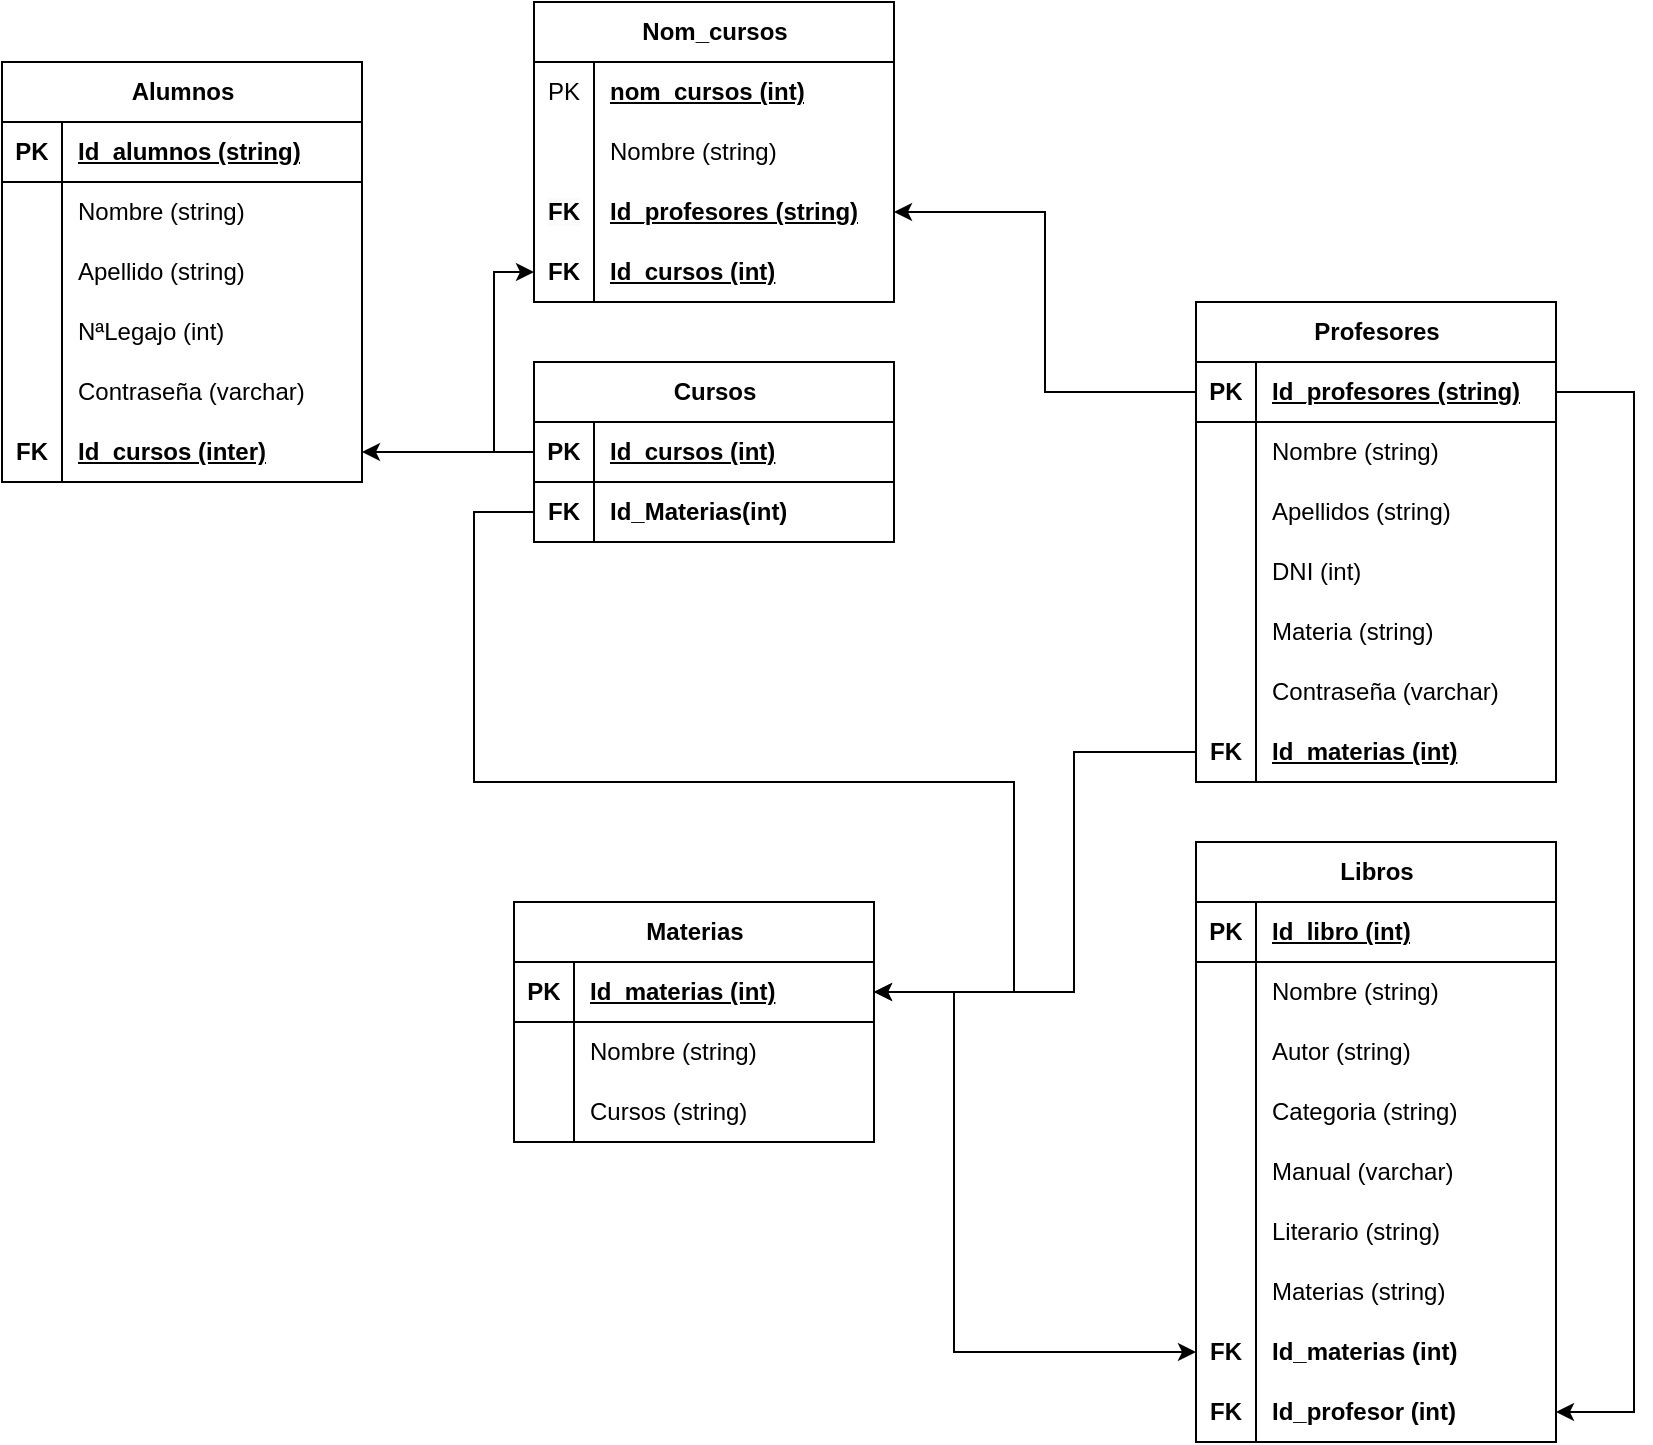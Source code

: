 <mxfile version="21.3.7" type="device" pages="2">
  <diagram name="Modelo Relacional" id="CXCVMEYy1s_H9XKr-uPt">
    <mxGraphModel dx="1438" dy="753" grid="1" gridSize="10" guides="1" tooltips="1" connect="1" arrows="1" fold="1" page="1" pageScale="1" pageWidth="827" pageHeight="1169" math="0" shadow="0">
      <root>
        <mxCell id="0" />
        <mxCell id="1" parent="0" />
        <mxCell id="_0kthYY2hkkztWUv-s_5-1" value="Alumnos" style="shape=table;startSize=30;container=1;collapsible=1;childLayout=tableLayout;fixedRows=1;rowLines=0;fontStyle=1;align=center;resizeLast=1;html=1;" parent="1" vertex="1">
          <mxGeometry x="324" y="200" width="180" height="210" as="geometry" />
        </mxCell>
        <mxCell id="_0kthYY2hkkztWUv-s_5-2" value="" style="shape=tableRow;horizontal=0;startSize=0;swimlaneHead=0;swimlaneBody=0;fillColor=none;collapsible=0;dropTarget=0;points=[[0,0.5],[1,0.5]];portConstraint=eastwest;top=0;left=0;right=0;bottom=1;" parent="_0kthYY2hkkztWUv-s_5-1" vertex="1">
          <mxGeometry y="30" width="180" height="30" as="geometry" />
        </mxCell>
        <mxCell id="_0kthYY2hkkztWUv-s_5-3" value="PK" style="shape=partialRectangle;connectable=0;fillColor=none;top=0;left=0;bottom=0;right=0;fontStyle=1;overflow=hidden;whiteSpace=wrap;html=1;" parent="_0kthYY2hkkztWUv-s_5-2" vertex="1">
          <mxGeometry width="30" height="30" as="geometry">
            <mxRectangle width="30" height="30" as="alternateBounds" />
          </mxGeometry>
        </mxCell>
        <mxCell id="_0kthYY2hkkztWUv-s_5-4" value="Id_alumnos (string)" style="shape=partialRectangle;connectable=0;fillColor=none;top=0;left=0;bottom=0;right=0;align=left;spacingLeft=6;fontStyle=5;overflow=hidden;whiteSpace=wrap;html=1;" parent="_0kthYY2hkkztWUv-s_5-2" vertex="1">
          <mxGeometry x="30" width="150" height="30" as="geometry">
            <mxRectangle width="150" height="30" as="alternateBounds" />
          </mxGeometry>
        </mxCell>
        <mxCell id="_0kthYY2hkkztWUv-s_5-5" value="" style="shape=tableRow;horizontal=0;startSize=0;swimlaneHead=0;swimlaneBody=0;fillColor=none;collapsible=0;dropTarget=0;points=[[0,0.5],[1,0.5]];portConstraint=eastwest;top=0;left=0;right=0;bottom=0;" parent="_0kthYY2hkkztWUv-s_5-1" vertex="1">
          <mxGeometry y="60" width="180" height="30" as="geometry" />
        </mxCell>
        <mxCell id="_0kthYY2hkkztWUv-s_5-6" value="" style="shape=partialRectangle;connectable=0;fillColor=none;top=0;left=0;bottom=0;right=0;editable=1;overflow=hidden;whiteSpace=wrap;html=1;" parent="_0kthYY2hkkztWUv-s_5-5" vertex="1">
          <mxGeometry width="30" height="30" as="geometry">
            <mxRectangle width="30" height="30" as="alternateBounds" />
          </mxGeometry>
        </mxCell>
        <mxCell id="_0kthYY2hkkztWUv-s_5-7" value="Nombre (string)" style="shape=partialRectangle;connectable=0;fillColor=none;top=0;left=0;bottom=0;right=0;align=left;spacingLeft=6;overflow=hidden;whiteSpace=wrap;html=1;" parent="_0kthYY2hkkztWUv-s_5-5" vertex="1">
          <mxGeometry x="30" width="150" height="30" as="geometry">
            <mxRectangle width="150" height="30" as="alternateBounds" />
          </mxGeometry>
        </mxCell>
        <mxCell id="_0kthYY2hkkztWUv-s_5-8" value="" style="shape=tableRow;horizontal=0;startSize=0;swimlaneHead=0;swimlaneBody=0;fillColor=none;collapsible=0;dropTarget=0;points=[[0,0.5],[1,0.5]];portConstraint=eastwest;top=0;left=0;right=0;bottom=0;" parent="_0kthYY2hkkztWUv-s_5-1" vertex="1">
          <mxGeometry y="90" width="180" height="30" as="geometry" />
        </mxCell>
        <mxCell id="_0kthYY2hkkztWUv-s_5-9" value="" style="shape=partialRectangle;connectable=0;fillColor=none;top=0;left=0;bottom=0;right=0;editable=1;overflow=hidden;whiteSpace=wrap;html=1;" parent="_0kthYY2hkkztWUv-s_5-8" vertex="1">
          <mxGeometry width="30" height="30" as="geometry">
            <mxRectangle width="30" height="30" as="alternateBounds" />
          </mxGeometry>
        </mxCell>
        <mxCell id="_0kthYY2hkkztWUv-s_5-10" value="Apellido (string)" style="shape=partialRectangle;connectable=0;fillColor=none;top=0;left=0;bottom=0;right=0;align=left;spacingLeft=6;overflow=hidden;whiteSpace=wrap;html=1;" parent="_0kthYY2hkkztWUv-s_5-8" vertex="1">
          <mxGeometry x="30" width="150" height="30" as="geometry">
            <mxRectangle width="150" height="30" as="alternateBounds" />
          </mxGeometry>
        </mxCell>
        <mxCell id="_0kthYY2hkkztWUv-s_5-46" value="" style="shape=tableRow;horizontal=0;startSize=0;swimlaneHead=0;swimlaneBody=0;fillColor=none;collapsible=0;dropTarget=0;points=[[0,0.5],[1,0.5]];portConstraint=eastwest;top=0;left=0;right=0;bottom=0;" parent="_0kthYY2hkkztWUv-s_5-1" vertex="1">
          <mxGeometry y="120" width="180" height="30" as="geometry" />
        </mxCell>
        <mxCell id="_0kthYY2hkkztWUv-s_5-47" value="" style="shape=partialRectangle;connectable=0;fillColor=none;top=0;left=0;bottom=0;right=0;editable=1;overflow=hidden;whiteSpace=wrap;html=1;" parent="_0kthYY2hkkztWUv-s_5-46" vertex="1">
          <mxGeometry width="30" height="30" as="geometry">
            <mxRectangle width="30" height="30" as="alternateBounds" />
          </mxGeometry>
        </mxCell>
        <mxCell id="_0kthYY2hkkztWUv-s_5-48" value="NªLegajo (int)" style="shape=partialRectangle;connectable=0;fillColor=none;top=0;left=0;bottom=0;right=0;align=left;spacingLeft=6;overflow=hidden;whiteSpace=wrap;html=1;" parent="_0kthYY2hkkztWUv-s_5-46" vertex="1">
          <mxGeometry x="30" width="150" height="30" as="geometry">
            <mxRectangle width="150" height="30" as="alternateBounds" />
          </mxGeometry>
        </mxCell>
        <mxCell id="2o7agqwWr6afrbePRTP4-20" value="" style="shape=tableRow;horizontal=0;startSize=0;swimlaneHead=0;swimlaneBody=0;fillColor=none;collapsible=0;dropTarget=0;points=[[0,0.5],[1,0.5]];portConstraint=eastwest;top=0;left=0;right=0;bottom=0;" parent="_0kthYY2hkkztWUv-s_5-1" vertex="1">
          <mxGeometry y="150" width="180" height="30" as="geometry" />
        </mxCell>
        <mxCell id="2o7agqwWr6afrbePRTP4-21" value="" style="shape=partialRectangle;connectable=0;fillColor=none;top=0;left=0;bottom=0;right=0;editable=1;overflow=hidden;whiteSpace=wrap;html=1;" parent="2o7agqwWr6afrbePRTP4-20" vertex="1">
          <mxGeometry width="30" height="30" as="geometry">
            <mxRectangle width="30" height="30" as="alternateBounds" />
          </mxGeometry>
        </mxCell>
        <mxCell id="2o7agqwWr6afrbePRTP4-22" value="Contraseña (varchar)" style="shape=partialRectangle;connectable=0;fillColor=none;top=0;left=0;bottom=0;right=0;align=left;spacingLeft=6;overflow=hidden;whiteSpace=wrap;html=1;" parent="2o7agqwWr6afrbePRTP4-20" vertex="1">
          <mxGeometry x="30" width="150" height="30" as="geometry">
            <mxRectangle width="150" height="30" as="alternateBounds" />
          </mxGeometry>
        </mxCell>
        <mxCell id="_0kthYY2hkkztWUv-s_5-173" value="" style="shape=tableRow;horizontal=0;startSize=0;swimlaneHead=0;swimlaneBody=0;fillColor=none;collapsible=0;dropTarget=0;points=[[0,0.5],[1,0.5]];portConstraint=eastwest;top=0;left=0;right=0;bottom=1;" parent="_0kthYY2hkkztWUv-s_5-1" vertex="1">
          <mxGeometry y="180" width="180" height="30" as="geometry" />
        </mxCell>
        <mxCell id="_0kthYY2hkkztWUv-s_5-174" value="FK" style="shape=partialRectangle;connectable=0;fillColor=none;top=0;left=0;bottom=0;right=0;fontStyle=1;overflow=hidden;whiteSpace=wrap;html=1;" parent="_0kthYY2hkkztWUv-s_5-173" vertex="1">
          <mxGeometry width="30" height="30" as="geometry">
            <mxRectangle width="30" height="30" as="alternateBounds" />
          </mxGeometry>
        </mxCell>
        <mxCell id="_0kthYY2hkkztWUv-s_5-175" value="Id_cursos (inter)" style="shape=partialRectangle;connectable=0;fillColor=none;top=0;left=0;bottom=0;right=0;align=left;spacingLeft=6;fontStyle=5;overflow=hidden;whiteSpace=wrap;html=1;" parent="_0kthYY2hkkztWUv-s_5-173" vertex="1">
          <mxGeometry x="30" width="150" height="30" as="geometry">
            <mxRectangle width="150" height="30" as="alternateBounds" />
          </mxGeometry>
        </mxCell>
        <mxCell id="_0kthYY2hkkztWUv-s_5-49" value="Profesores" style="shape=table;startSize=30;container=1;collapsible=1;childLayout=tableLayout;fixedRows=1;rowLines=0;fontStyle=1;align=center;resizeLast=1;html=1;" parent="1" vertex="1">
          <mxGeometry x="921" y="320" width="180" height="240" as="geometry" />
        </mxCell>
        <mxCell id="_0kthYY2hkkztWUv-s_5-50" value="" style="shape=tableRow;horizontal=0;startSize=0;swimlaneHead=0;swimlaneBody=0;fillColor=none;collapsible=0;dropTarget=0;points=[[0,0.5],[1,0.5]];portConstraint=eastwest;top=0;left=0;right=0;bottom=1;" parent="_0kthYY2hkkztWUv-s_5-49" vertex="1">
          <mxGeometry y="30" width="180" height="30" as="geometry" />
        </mxCell>
        <mxCell id="_0kthYY2hkkztWUv-s_5-51" value="PK" style="shape=partialRectangle;connectable=0;fillColor=none;top=0;left=0;bottom=0;right=0;fontStyle=1;overflow=hidden;whiteSpace=wrap;html=1;" parent="_0kthYY2hkkztWUv-s_5-50" vertex="1">
          <mxGeometry width="30" height="30" as="geometry">
            <mxRectangle width="30" height="30" as="alternateBounds" />
          </mxGeometry>
        </mxCell>
        <mxCell id="_0kthYY2hkkztWUv-s_5-52" value="Id_profesores (string)" style="shape=partialRectangle;connectable=0;fillColor=none;top=0;left=0;bottom=0;right=0;align=left;spacingLeft=6;fontStyle=5;overflow=hidden;whiteSpace=wrap;html=1;" parent="_0kthYY2hkkztWUv-s_5-50" vertex="1">
          <mxGeometry x="30" width="150" height="30" as="geometry">
            <mxRectangle width="150" height="30" as="alternateBounds" />
          </mxGeometry>
        </mxCell>
        <mxCell id="_0kthYY2hkkztWUv-s_5-53" value="" style="shape=tableRow;horizontal=0;startSize=0;swimlaneHead=0;swimlaneBody=0;fillColor=none;collapsible=0;dropTarget=0;points=[[0,0.5],[1,0.5]];portConstraint=eastwest;top=0;left=0;right=0;bottom=0;" parent="_0kthYY2hkkztWUv-s_5-49" vertex="1">
          <mxGeometry y="60" width="180" height="30" as="geometry" />
        </mxCell>
        <mxCell id="_0kthYY2hkkztWUv-s_5-54" value="" style="shape=partialRectangle;connectable=0;fillColor=none;top=0;left=0;bottom=0;right=0;editable=1;overflow=hidden;whiteSpace=wrap;html=1;" parent="_0kthYY2hkkztWUv-s_5-53" vertex="1">
          <mxGeometry width="30" height="30" as="geometry">
            <mxRectangle width="30" height="30" as="alternateBounds" />
          </mxGeometry>
        </mxCell>
        <mxCell id="_0kthYY2hkkztWUv-s_5-55" value="Nombre (string)" style="shape=partialRectangle;connectable=0;fillColor=none;top=0;left=0;bottom=0;right=0;align=left;spacingLeft=6;overflow=hidden;whiteSpace=wrap;html=1;" parent="_0kthYY2hkkztWUv-s_5-53" vertex="1">
          <mxGeometry x="30" width="150" height="30" as="geometry">
            <mxRectangle width="150" height="30" as="alternateBounds" />
          </mxGeometry>
        </mxCell>
        <mxCell id="_0kthYY2hkkztWUv-s_5-56" value="" style="shape=tableRow;horizontal=0;startSize=0;swimlaneHead=0;swimlaneBody=0;fillColor=none;collapsible=0;dropTarget=0;points=[[0,0.5],[1,0.5]];portConstraint=eastwest;top=0;left=0;right=0;bottom=0;" parent="_0kthYY2hkkztWUv-s_5-49" vertex="1">
          <mxGeometry y="90" width="180" height="30" as="geometry" />
        </mxCell>
        <mxCell id="_0kthYY2hkkztWUv-s_5-57" value="" style="shape=partialRectangle;connectable=0;fillColor=none;top=0;left=0;bottom=0;right=0;editable=1;overflow=hidden;whiteSpace=wrap;html=1;" parent="_0kthYY2hkkztWUv-s_5-56" vertex="1">
          <mxGeometry width="30" height="30" as="geometry">
            <mxRectangle width="30" height="30" as="alternateBounds" />
          </mxGeometry>
        </mxCell>
        <mxCell id="_0kthYY2hkkztWUv-s_5-58" value="Apellidos (string)" style="shape=partialRectangle;connectable=0;fillColor=none;top=0;left=0;bottom=0;right=0;align=left;spacingLeft=6;overflow=hidden;whiteSpace=wrap;html=1;" parent="_0kthYY2hkkztWUv-s_5-56" vertex="1">
          <mxGeometry x="30" width="150" height="30" as="geometry">
            <mxRectangle width="150" height="30" as="alternateBounds" />
          </mxGeometry>
        </mxCell>
        <mxCell id="_0kthYY2hkkztWUv-s_5-59" value="" style="shape=tableRow;horizontal=0;startSize=0;swimlaneHead=0;swimlaneBody=0;fillColor=none;collapsible=0;dropTarget=0;points=[[0,0.5],[1,0.5]];portConstraint=eastwest;top=0;left=0;right=0;bottom=0;" parent="_0kthYY2hkkztWUv-s_5-49" vertex="1">
          <mxGeometry y="120" width="180" height="30" as="geometry" />
        </mxCell>
        <mxCell id="_0kthYY2hkkztWUv-s_5-60" value="" style="shape=partialRectangle;connectable=0;fillColor=none;top=0;left=0;bottom=0;right=0;editable=1;overflow=hidden;whiteSpace=wrap;html=1;" parent="_0kthYY2hkkztWUv-s_5-59" vertex="1">
          <mxGeometry width="30" height="30" as="geometry">
            <mxRectangle width="30" height="30" as="alternateBounds" />
          </mxGeometry>
        </mxCell>
        <mxCell id="_0kthYY2hkkztWUv-s_5-61" value="DNI (int)" style="shape=partialRectangle;connectable=0;fillColor=none;top=0;left=0;bottom=0;right=0;align=left;spacingLeft=6;overflow=hidden;whiteSpace=wrap;html=1;" parent="_0kthYY2hkkztWUv-s_5-59" vertex="1">
          <mxGeometry x="30" width="150" height="30" as="geometry">
            <mxRectangle width="150" height="30" as="alternateBounds" />
          </mxGeometry>
        </mxCell>
        <mxCell id="_0kthYY2hkkztWUv-s_5-97" value="" style="shape=tableRow;horizontal=0;startSize=0;swimlaneHead=0;swimlaneBody=0;fillColor=none;collapsible=0;dropTarget=0;points=[[0,0.5],[1,0.5]];portConstraint=eastwest;top=0;left=0;right=0;bottom=0;" parent="_0kthYY2hkkztWUv-s_5-49" vertex="1">
          <mxGeometry y="150" width="180" height="30" as="geometry" />
        </mxCell>
        <mxCell id="_0kthYY2hkkztWUv-s_5-98" value="" style="shape=partialRectangle;connectable=0;fillColor=none;top=0;left=0;bottom=0;right=0;editable=1;overflow=hidden;whiteSpace=wrap;html=1;" parent="_0kthYY2hkkztWUv-s_5-97" vertex="1">
          <mxGeometry width="30" height="30" as="geometry">
            <mxRectangle width="30" height="30" as="alternateBounds" />
          </mxGeometry>
        </mxCell>
        <mxCell id="_0kthYY2hkkztWUv-s_5-99" value="Materia (string)" style="shape=partialRectangle;connectable=0;fillColor=none;top=0;left=0;bottom=0;right=0;align=left;spacingLeft=6;overflow=hidden;whiteSpace=wrap;html=1;" parent="_0kthYY2hkkztWUv-s_5-97" vertex="1">
          <mxGeometry x="30" width="150" height="30" as="geometry">
            <mxRectangle width="150" height="30" as="alternateBounds" />
          </mxGeometry>
        </mxCell>
        <mxCell id="2o7agqwWr6afrbePRTP4-23" value="" style="shape=tableRow;horizontal=0;startSize=0;swimlaneHead=0;swimlaneBody=0;fillColor=none;collapsible=0;dropTarget=0;points=[[0,0.5],[1,0.5]];portConstraint=eastwest;top=0;left=0;right=0;bottom=0;" parent="_0kthYY2hkkztWUv-s_5-49" vertex="1">
          <mxGeometry y="180" width="180" height="30" as="geometry" />
        </mxCell>
        <mxCell id="2o7agqwWr6afrbePRTP4-24" value="" style="shape=partialRectangle;connectable=0;fillColor=none;top=0;left=0;bottom=0;right=0;editable=1;overflow=hidden;whiteSpace=wrap;html=1;" parent="2o7agqwWr6afrbePRTP4-23" vertex="1">
          <mxGeometry width="30" height="30" as="geometry">
            <mxRectangle width="30" height="30" as="alternateBounds" />
          </mxGeometry>
        </mxCell>
        <mxCell id="2o7agqwWr6afrbePRTP4-25" value="Contraseña (varchar)" style="shape=partialRectangle;connectable=0;fillColor=none;top=0;left=0;bottom=0;right=0;align=left;spacingLeft=6;overflow=hidden;whiteSpace=wrap;html=1;" parent="2o7agqwWr6afrbePRTP4-23" vertex="1">
          <mxGeometry x="30" width="150" height="30" as="geometry">
            <mxRectangle width="150" height="30" as="alternateBounds" />
          </mxGeometry>
        </mxCell>
        <mxCell id="_0kthYY2hkkztWUv-s_5-103" value="" style="shape=tableRow;horizontal=0;startSize=0;swimlaneHead=0;swimlaneBody=0;fillColor=none;collapsible=0;dropTarget=0;points=[[0,0.5],[1,0.5]];portConstraint=eastwest;top=0;left=0;right=0;bottom=1;" parent="_0kthYY2hkkztWUv-s_5-49" vertex="1">
          <mxGeometry y="210" width="180" height="30" as="geometry" />
        </mxCell>
        <mxCell id="_0kthYY2hkkztWUv-s_5-104" value="FK" style="shape=partialRectangle;connectable=0;fillColor=none;top=0;left=0;bottom=0;right=0;fontStyle=1;overflow=hidden;whiteSpace=wrap;html=1;" parent="_0kthYY2hkkztWUv-s_5-103" vertex="1">
          <mxGeometry width="30" height="30" as="geometry">
            <mxRectangle width="30" height="30" as="alternateBounds" />
          </mxGeometry>
        </mxCell>
        <mxCell id="_0kthYY2hkkztWUv-s_5-105" value="Id_materias (int)" style="shape=partialRectangle;connectable=0;fillColor=none;top=0;left=0;bottom=0;right=0;align=left;spacingLeft=6;fontStyle=5;overflow=hidden;whiteSpace=wrap;html=1;" parent="_0kthYY2hkkztWUv-s_5-103" vertex="1">
          <mxGeometry x="30" width="150" height="30" as="geometry">
            <mxRectangle width="150" height="30" as="alternateBounds" />
          </mxGeometry>
        </mxCell>
        <mxCell id="_0kthYY2hkkztWUv-s_5-106" value="Libros" style="shape=table;startSize=30;container=1;collapsible=1;childLayout=tableLayout;fixedRows=1;rowLines=0;fontStyle=1;align=center;resizeLast=1;html=1;" parent="1" vertex="1">
          <mxGeometry x="921" y="590" width="180" height="300" as="geometry" />
        </mxCell>
        <mxCell id="_0kthYY2hkkztWUv-s_5-107" value="" style="shape=tableRow;horizontal=0;startSize=0;swimlaneHead=0;swimlaneBody=0;fillColor=none;collapsible=0;dropTarget=0;points=[[0,0.5],[1,0.5]];portConstraint=eastwest;top=0;left=0;right=0;bottom=1;" parent="_0kthYY2hkkztWUv-s_5-106" vertex="1">
          <mxGeometry y="30" width="180" height="30" as="geometry" />
        </mxCell>
        <mxCell id="_0kthYY2hkkztWUv-s_5-108" value="PK" style="shape=partialRectangle;connectable=0;fillColor=none;top=0;left=0;bottom=0;right=0;fontStyle=1;overflow=hidden;whiteSpace=wrap;html=1;" parent="_0kthYY2hkkztWUv-s_5-107" vertex="1">
          <mxGeometry width="30" height="30" as="geometry">
            <mxRectangle width="30" height="30" as="alternateBounds" />
          </mxGeometry>
        </mxCell>
        <mxCell id="_0kthYY2hkkztWUv-s_5-109" value="Id_libro (int)" style="shape=partialRectangle;connectable=0;fillColor=none;top=0;left=0;bottom=0;right=0;align=left;spacingLeft=6;fontStyle=5;overflow=hidden;whiteSpace=wrap;html=1;" parent="_0kthYY2hkkztWUv-s_5-107" vertex="1">
          <mxGeometry x="30" width="150" height="30" as="geometry">
            <mxRectangle width="150" height="30" as="alternateBounds" />
          </mxGeometry>
        </mxCell>
        <mxCell id="_0kthYY2hkkztWUv-s_5-110" value="" style="shape=tableRow;horizontal=0;startSize=0;swimlaneHead=0;swimlaneBody=0;fillColor=none;collapsible=0;dropTarget=0;points=[[0,0.5],[1,0.5]];portConstraint=eastwest;top=0;left=0;right=0;bottom=0;" parent="_0kthYY2hkkztWUv-s_5-106" vertex="1">
          <mxGeometry y="60" width="180" height="30" as="geometry" />
        </mxCell>
        <mxCell id="_0kthYY2hkkztWUv-s_5-111" value="" style="shape=partialRectangle;connectable=0;fillColor=none;top=0;left=0;bottom=0;right=0;editable=1;overflow=hidden;whiteSpace=wrap;html=1;" parent="_0kthYY2hkkztWUv-s_5-110" vertex="1">
          <mxGeometry width="30" height="30" as="geometry">
            <mxRectangle width="30" height="30" as="alternateBounds" />
          </mxGeometry>
        </mxCell>
        <mxCell id="_0kthYY2hkkztWUv-s_5-112" value="Nombre (string)" style="shape=partialRectangle;connectable=0;fillColor=none;top=0;left=0;bottom=0;right=0;align=left;spacingLeft=6;overflow=hidden;whiteSpace=wrap;html=1;" parent="_0kthYY2hkkztWUv-s_5-110" vertex="1">
          <mxGeometry x="30" width="150" height="30" as="geometry">
            <mxRectangle width="150" height="30" as="alternateBounds" />
          </mxGeometry>
        </mxCell>
        <mxCell id="_0kthYY2hkkztWUv-s_5-113" value="" style="shape=tableRow;horizontal=0;startSize=0;swimlaneHead=0;swimlaneBody=0;fillColor=none;collapsible=0;dropTarget=0;points=[[0,0.5],[1,0.5]];portConstraint=eastwest;top=0;left=0;right=0;bottom=0;" parent="_0kthYY2hkkztWUv-s_5-106" vertex="1">
          <mxGeometry y="90" width="180" height="30" as="geometry" />
        </mxCell>
        <mxCell id="_0kthYY2hkkztWUv-s_5-114" value="" style="shape=partialRectangle;connectable=0;fillColor=none;top=0;left=0;bottom=0;right=0;editable=1;overflow=hidden;whiteSpace=wrap;html=1;" parent="_0kthYY2hkkztWUv-s_5-113" vertex="1">
          <mxGeometry width="30" height="30" as="geometry">
            <mxRectangle width="30" height="30" as="alternateBounds" />
          </mxGeometry>
        </mxCell>
        <mxCell id="_0kthYY2hkkztWUv-s_5-115" value="Autor (string)" style="shape=partialRectangle;connectable=0;fillColor=none;top=0;left=0;bottom=0;right=0;align=left;spacingLeft=6;overflow=hidden;whiteSpace=wrap;html=1;" parent="_0kthYY2hkkztWUv-s_5-113" vertex="1">
          <mxGeometry x="30" width="150" height="30" as="geometry">
            <mxRectangle width="150" height="30" as="alternateBounds" />
          </mxGeometry>
        </mxCell>
        <mxCell id="_0kthYY2hkkztWUv-s_5-116" value="" style="shape=tableRow;horizontal=0;startSize=0;swimlaneHead=0;swimlaneBody=0;fillColor=none;collapsible=0;dropTarget=0;points=[[0,0.5],[1,0.5]];portConstraint=eastwest;top=0;left=0;right=0;bottom=0;" parent="_0kthYY2hkkztWUv-s_5-106" vertex="1">
          <mxGeometry y="120" width="180" height="30" as="geometry" />
        </mxCell>
        <mxCell id="_0kthYY2hkkztWUv-s_5-117" value="" style="shape=partialRectangle;connectable=0;fillColor=none;top=0;left=0;bottom=0;right=0;editable=1;overflow=hidden;whiteSpace=wrap;html=1;" parent="_0kthYY2hkkztWUv-s_5-116" vertex="1">
          <mxGeometry width="30" height="30" as="geometry">
            <mxRectangle width="30" height="30" as="alternateBounds" />
          </mxGeometry>
        </mxCell>
        <mxCell id="_0kthYY2hkkztWUv-s_5-118" value="Categoria (string)" style="shape=partialRectangle;connectable=0;fillColor=none;top=0;left=0;bottom=0;right=0;align=left;spacingLeft=6;overflow=hidden;whiteSpace=wrap;html=1;" parent="_0kthYY2hkkztWUv-s_5-116" vertex="1">
          <mxGeometry x="30" width="150" height="30" as="geometry">
            <mxRectangle width="150" height="30" as="alternateBounds" />
          </mxGeometry>
        </mxCell>
        <mxCell id="_0kthYY2hkkztWUv-s_5-176" value="" style="shape=tableRow;horizontal=0;startSize=0;swimlaneHead=0;swimlaneBody=0;fillColor=none;collapsible=0;dropTarget=0;points=[[0,0.5],[1,0.5]];portConstraint=eastwest;top=0;left=0;right=0;bottom=0;" parent="_0kthYY2hkkztWUv-s_5-106" vertex="1">
          <mxGeometry y="150" width="180" height="30" as="geometry" />
        </mxCell>
        <mxCell id="_0kthYY2hkkztWUv-s_5-177" value="" style="shape=partialRectangle;connectable=0;fillColor=none;top=0;left=0;bottom=0;right=0;editable=1;overflow=hidden;whiteSpace=wrap;html=1;" parent="_0kthYY2hkkztWUv-s_5-176" vertex="1">
          <mxGeometry width="30" height="30" as="geometry">
            <mxRectangle width="30" height="30" as="alternateBounds" />
          </mxGeometry>
        </mxCell>
        <mxCell id="_0kthYY2hkkztWUv-s_5-178" value="Manual (varchar)" style="shape=partialRectangle;connectable=0;fillColor=none;top=0;left=0;bottom=0;right=0;align=left;spacingLeft=6;overflow=hidden;whiteSpace=wrap;html=1;" parent="_0kthYY2hkkztWUv-s_5-176" vertex="1">
          <mxGeometry x="30" width="150" height="30" as="geometry">
            <mxRectangle width="150" height="30" as="alternateBounds" />
          </mxGeometry>
        </mxCell>
        <mxCell id="_0kthYY2hkkztWUv-s_5-201" value="" style="shape=tableRow;horizontal=0;startSize=0;swimlaneHead=0;swimlaneBody=0;fillColor=none;collapsible=0;dropTarget=0;points=[[0,0.5],[1,0.5]];portConstraint=eastwest;top=0;left=0;right=0;bottom=0;" parent="_0kthYY2hkkztWUv-s_5-106" vertex="1">
          <mxGeometry y="180" width="180" height="30" as="geometry" />
        </mxCell>
        <mxCell id="_0kthYY2hkkztWUv-s_5-202" value="" style="shape=partialRectangle;connectable=0;fillColor=none;top=0;left=0;bottom=0;right=0;editable=1;overflow=hidden;whiteSpace=wrap;html=1;" parent="_0kthYY2hkkztWUv-s_5-201" vertex="1">
          <mxGeometry width="30" height="30" as="geometry">
            <mxRectangle width="30" height="30" as="alternateBounds" />
          </mxGeometry>
        </mxCell>
        <mxCell id="_0kthYY2hkkztWUv-s_5-203" value="Literario (string)" style="shape=partialRectangle;connectable=0;fillColor=none;top=0;left=0;bottom=0;right=0;align=left;spacingLeft=6;overflow=hidden;whiteSpace=wrap;html=1;" parent="_0kthYY2hkkztWUv-s_5-201" vertex="1">
          <mxGeometry x="30" width="150" height="30" as="geometry">
            <mxRectangle width="150" height="30" as="alternateBounds" />
          </mxGeometry>
        </mxCell>
        <mxCell id="_0kthYY2hkkztWUv-s_5-119" value="" style="shape=tableRow;horizontal=0;startSize=0;swimlaneHead=0;swimlaneBody=0;fillColor=none;collapsible=0;dropTarget=0;points=[[0,0.5],[1,0.5]];portConstraint=eastwest;top=0;left=0;right=0;bottom=0;" parent="_0kthYY2hkkztWUv-s_5-106" vertex="1">
          <mxGeometry y="210" width="180" height="30" as="geometry" />
        </mxCell>
        <mxCell id="_0kthYY2hkkztWUv-s_5-120" value="" style="shape=partialRectangle;connectable=0;fillColor=none;top=0;left=0;bottom=0;right=0;editable=1;overflow=hidden;whiteSpace=wrap;html=1;" parent="_0kthYY2hkkztWUv-s_5-119" vertex="1">
          <mxGeometry width="30" height="30" as="geometry">
            <mxRectangle width="30" height="30" as="alternateBounds" />
          </mxGeometry>
        </mxCell>
        <mxCell id="_0kthYY2hkkztWUv-s_5-121" value="Materias (string)" style="shape=partialRectangle;connectable=0;fillColor=none;top=0;left=0;bottom=0;right=0;align=left;spacingLeft=6;overflow=hidden;whiteSpace=wrap;html=1;" parent="_0kthYY2hkkztWUv-s_5-119" vertex="1">
          <mxGeometry x="30" width="150" height="30" as="geometry">
            <mxRectangle width="150" height="30" as="alternateBounds" />
          </mxGeometry>
        </mxCell>
        <mxCell id="_9oub68Y3OVNiQBQ8qPL-1" value="" style="shape=tableRow;horizontal=0;startSize=0;swimlaneHead=0;swimlaneBody=0;fillColor=none;collapsible=0;dropTarget=0;points=[[0,0.5],[1,0.5]];portConstraint=eastwest;top=0;left=0;right=0;bottom=0;" parent="_0kthYY2hkkztWUv-s_5-106" vertex="1">
          <mxGeometry y="240" width="180" height="30" as="geometry" />
        </mxCell>
        <mxCell id="_9oub68Y3OVNiQBQ8qPL-2" value="&lt;b&gt;FK&lt;/b&gt;" style="shape=partialRectangle;connectable=0;fillColor=none;top=0;left=0;bottom=0;right=0;editable=1;overflow=hidden;whiteSpace=wrap;html=1;" parent="_9oub68Y3OVNiQBQ8qPL-1" vertex="1">
          <mxGeometry width="30" height="30" as="geometry">
            <mxRectangle width="30" height="30" as="alternateBounds" />
          </mxGeometry>
        </mxCell>
        <mxCell id="_9oub68Y3OVNiQBQ8qPL-3" value="&lt;b&gt;Id_materias (int)&lt;/b&gt;" style="shape=partialRectangle;connectable=0;fillColor=none;top=0;left=0;bottom=0;right=0;align=left;spacingLeft=6;overflow=hidden;whiteSpace=wrap;html=1;" parent="_9oub68Y3OVNiQBQ8qPL-1" vertex="1">
          <mxGeometry x="30" width="150" height="30" as="geometry">
            <mxRectangle width="150" height="30" as="alternateBounds" />
          </mxGeometry>
        </mxCell>
        <mxCell id="xIYGb5opCHgIpHhlC8T2-32" value="" style="shape=tableRow;horizontal=0;startSize=0;swimlaneHead=0;swimlaneBody=0;fillColor=none;collapsible=0;dropTarget=0;points=[[0,0.5],[1,0.5]];portConstraint=eastwest;top=0;left=0;right=0;bottom=0;" parent="_0kthYY2hkkztWUv-s_5-106" vertex="1">
          <mxGeometry y="270" width="180" height="30" as="geometry" />
        </mxCell>
        <mxCell id="xIYGb5opCHgIpHhlC8T2-33" value="&lt;b&gt;FK&lt;/b&gt;" style="shape=partialRectangle;connectable=0;fillColor=none;top=0;left=0;bottom=0;right=0;editable=1;overflow=hidden;whiteSpace=wrap;html=1;" parent="xIYGb5opCHgIpHhlC8T2-32" vertex="1">
          <mxGeometry width="30" height="30" as="geometry">
            <mxRectangle width="30" height="30" as="alternateBounds" />
          </mxGeometry>
        </mxCell>
        <mxCell id="xIYGb5opCHgIpHhlC8T2-34" value="&lt;b&gt;Id_profesor (int)&lt;/b&gt;" style="shape=partialRectangle;connectable=0;fillColor=none;top=0;left=0;bottom=0;right=0;align=left;spacingLeft=6;overflow=hidden;whiteSpace=wrap;html=1;" parent="xIYGb5opCHgIpHhlC8T2-32" vertex="1">
          <mxGeometry x="30" width="150" height="30" as="geometry">
            <mxRectangle width="150" height="30" as="alternateBounds" />
          </mxGeometry>
        </mxCell>
        <mxCell id="_0kthYY2hkkztWUv-s_5-122" value="Cursos" style="shape=table;startSize=30;container=1;collapsible=1;childLayout=tableLayout;fixedRows=1;rowLines=0;fontStyle=1;align=center;resizeLast=1;html=1;" parent="1" vertex="1">
          <mxGeometry x="590" y="350" width="180" height="90" as="geometry" />
        </mxCell>
        <mxCell id="_0kthYY2hkkztWUv-s_5-123" value="" style="shape=tableRow;horizontal=0;startSize=0;swimlaneHead=0;swimlaneBody=0;fillColor=none;collapsible=0;dropTarget=0;points=[[0,0.5],[1,0.5]];portConstraint=eastwest;top=0;left=0;right=0;bottom=1;" parent="_0kthYY2hkkztWUv-s_5-122" vertex="1">
          <mxGeometry y="30" width="180" height="30" as="geometry" />
        </mxCell>
        <mxCell id="_0kthYY2hkkztWUv-s_5-124" value="PK" style="shape=partialRectangle;connectable=0;fillColor=none;top=0;left=0;bottom=0;right=0;fontStyle=1;overflow=hidden;whiteSpace=wrap;html=1;" parent="_0kthYY2hkkztWUv-s_5-123" vertex="1">
          <mxGeometry width="30" height="30" as="geometry">
            <mxRectangle width="30" height="30" as="alternateBounds" />
          </mxGeometry>
        </mxCell>
        <mxCell id="_0kthYY2hkkztWUv-s_5-125" value="Id_cursos (int)" style="shape=partialRectangle;connectable=0;fillColor=none;top=0;left=0;bottom=0;right=0;align=left;spacingLeft=6;fontStyle=5;overflow=hidden;whiteSpace=wrap;html=1;" parent="_0kthYY2hkkztWUv-s_5-123" vertex="1">
          <mxGeometry x="30" width="150" height="30" as="geometry">
            <mxRectangle width="150" height="30" as="alternateBounds" />
          </mxGeometry>
        </mxCell>
        <mxCell id="2o7agqwWr6afrbePRTP4-26" value="" style="shape=tableRow;horizontal=0;startSize=0;swimlaneHead=0;swimlaneBody=0;fillColor=none;collapsible=0;dropTarget=0;points=[[0,0.5],[1,0.5]];portConstraint=eastwest;top=0;left=0;right=0;bottom=0;" parent="_0kthYY2hkkztWUv-s_5-122" vertex="1">
          <mxGeometry y="60" width="180" height="30" as="geometry" />
        </mxCell>
        <mxCell id="2o7agqwWr6afrbePRTP4-27" value="&lt;b&gt;FK&lt;/b&gt;" style="shape=partialRectangle;connectable=0;fillColor=none;top=0;left=0;bottom=0;right=0;editable=1;overflow=hidden;whiteSpace=wrap;html=1;" parent="2o7agqwWr6afrbePRTP4-26" vertex="1">
          <mxGeometry width="30" height="30" as="geometry">
            <mxRectangle width="30" height="30" as="alternateBounds" />
          </mxGeometry>
        </mxCell>
        <mxCell id="2o7agqwWr6afrbePRTP4-28" value="&lt;b&gt;Id_Materias(int)&lt;/b&gt;" style="shape=partialRectangle;connectable=0;fillColor=none;top=0;left=0;bottom=0;right=0;align=left;spacingLeft=6;overflow=hidden;whiteSpace=wrap;html=1;" parent="2o7agqwWr6afrbePRTP4-26" vertex="1">
          <mxGeometry x="30" width="150" height="30" as="geometry">
            <mxRectangle width="150" height="30" as="alternateBounds" />
          </mxGeometry>
        </mxCell>
        <mxCell id="_0kthYY2hkkztWUv-s_5-157" value="Materias" style="shape=table;startSize=30;container=1;collapsible=1;childLayout=tableLayout;fixedRows=1;rowLines=0;fontStyle=1;align=center;resizeLast=1;html=1;" parent="1" vertex="1">
          <mxGeometry x="580" y="620" width="180" height="120" as="geometry" />
        </mxCell>
        <mxCell id="_0kthYY2hkkztWUv-s_5-158" value="" style="shape=tableRow;horizontal=0;startSize=0;swimlaneHead=0;swimlaneBody=0;fillColor=none;collapsible=0;dropTarget=0;points=[[0,0.5],[1,0.5]];portConstraint=eastwest;top=0;left=0;right=0;bottom=1;" parent="_0kthYY2hkkztWUv-s_5-157" vertex="1">
          <mxGeometry y="30" width="180" height="30" as="geometry" />
        </mxCell>
        <mxCell id="_0kthYY2hkkztWUv-s_5-159" value="PK" style="shape=partialRectangle;connectable=0;fillColor=none;top=0;left=0;bottom=0;right=0;fontStyle=1;overflow=hidden;whiteSpace=wrap;html=1;" parent="_0kthYY2hkkztWUv-s_5-158" vertex="1">
          <mxGeometry width="30" height="30" as="geometry">
            <mxRectangle width="30" height="30" as="alternateBounds" />
          </mxGeometry>
        </mxCell>
        <mxCell id="_0kthYY2hkkztWUv-s_5-160" value="Id_materias (int)" style="shape=partialRectangle;connectable=0;fillColor=none;top=0;left=0;bottom=0;right=0;align=left;spacingLeft=6;fontStyle=5;overflow=hidden;whiteSpace=wrap;html=1;" parent="_0kthYY2hkkztWUv-s_5-158" vertex="1">
          <mxGeometry x="30" width="150" height="30" as="geometry">
            <mxRectangle width="150" height="30" as="alternateBounds" />
          </mxGeometry>
        </mxCell>
        <mxCell id="_0kthYY2hkkztWUv-s_5-161" value="" style="shape=tableRow;horizontal=0;startSize=0;swimlaneHead=0;swimlaneBody=0;fillColor=none;collapsible=0;dropTarget=0;points=[[0,0.5],[1,0.5]];portConstraint=eastwest;top=0;left=0;right=0;bottom=0;" parent="_0kthYY2hkkztWUv-s_5-157" vertex="1">
          <mxGeometry y="60" width="180" height="30" as="geometry" />
        </mxCell>
        <mxCell id="_0kthYY2hkkztWUv-s_5-162" value="" style="shape=partialRectangle;connectable=0;fillColor=none;top=0;left=0;bottom=0;right=0;editable=1;overflow=hidden;whiteSpace=wrap;html=1;" parent="_0kthYY2hkkztWUv-s_5-161" vertex="1">
          <mxGeometry width="30" height="30" as="geometry">
            <mxRectangle width="30" height="30" as="alternateBounds" />
          </mxGeometry>
        </mxCell>
        <mxCell id="_0kthYY2hkkztWUv-s_5-163" value="Nombre (string)" style="shape=partialRectangle;connectable=0;fillColor=none;top=0;left=0;bottom=0;right=0;align=left;spacingLeft=6;overflow=hidden;whiteSpace=wrap;html=1;" parent="_0kthYY2hkkztWUv-s_5-161" vertex="1">
          <mxGeometry x="30" width="150" height="30" as="geometry">
            <mxRectangle width="150" height="30" as="alternateBounds" />
          </mxGeometry>
        </mxCell>
        <mxCell id="_0kthYY2hkkztWUv-s_5-164" value="" style="shape=tableRow;horizontal=0;startSize=0;swimlaneHead=0;swimlaneBody=0;fillColor=none;collapsible=0;dropTarget=0;points=[[0,0.5],[1,0.5]];portConstraint=eastwest;top=0;left=0;right=0;bottom=0;" parent="_0kthYY2hkkztWUv-s_5-157" vertex="1">
          <mxGeometry y="90" width="180" height="30" as="geometry" />
        </mxCell>
        <mxCell id="_0kthYY2hkkztWUv-s_5-165" value="" style="shape=partialRectangle;connectable=0;fillColor=none;top=0;left=0;bottom=0;right=0;editable=1;overflow=hidden;whiteSpace=wrap;html=1;" parent="_0kthYY2hkkztWUv-s_5-164" vertex="1">
          <mxGeometry width="30" height="30" as="geometry">
            <mxRectangle width="30" height="30" as="alternateBounds" />
          </mxGeometry>
        </mxCell>
        <mxCell id="_0kthYY2hkkztWUv-s_5-166" value="Cursos (string)&lt;span style=&quot;white-space: pre;&quot;&gt; &lt;/span&gt;" style="shape=partialRectangle;connectable=0;fillColor=none;top=0;left=0;bottom=0;right=0;align=left;spacingLeft=6;overflow=hidden;whiteSpace=wrap;html=1;" parent="_0kthYY2hkkztWUv-s_5-164" vertex="1">
          <mxGeometry x="30" width="150" height="30" as="geometry">
            <mxRectangle width="150" height="30" as="alternateBounds" />
          </mxGeometry>
        </mxCell>
        <mxCell id="2o7agqwWr6afrbePRTP4-30" style="edgeStyle=orthogonalEdgeStyle;rounded=0;orthogonalLoop=1;jettySize=auto;html=1;entryX=1;entryY=0.5;entryDx=0;entryDy=0;exitX=0;exitY=0.5;exitDx=0;exitDy=0;" parent="1" source="2o7agqwWr6afrbePRTP4-26" target="_0kthYY2hkkztWUv-s_5-158" edge="1">
          <mxGeometry relative="1" as="geometry">
            <mxPoint x="670" y="420" as="sourcePoint" />
            <mxPoint x="500" y="630" as="targetPoint" />
            <Array as="points">
              <mxPoint x="560" y="425" />
              <mxPoint x="560" y="560" />
              <mxPoint x="830" y="560" />
              <mxPoint x="830" y="665" />
            </Array>
          </mxGeometry>
        </mxCell>
        <mxCell id="fBQj3IFD5WuygKD9F03k-3" style="edgeStyle=orthogonalEdgeStyle;rounded=0;orthogonalLoop=1;jettySize=auto;html=1;entryX=0;entryY=0.5;entryDx=0;entryDy=0;" parent="1" source="_0kthYY2hkkztWUv-s_5-158" target="_9oub68Y3OVNiQBQ8qPL-1" edge="1">
          <mxGeometry relative="1" as="geometry">
            <Array as="points">
              <mxPoint x="800" y="665" />
              <mxPoint x="800" y="845" />
            </Array>
          </mxGeometry>
        </mxCell>
        <mxCell id="fBQj3IFD5WuygKD9F03k-4" style="edgeStyle=orthogonalEdgeStyle;rounded=0;orthogonalLoop=1;jettySize=auto;html=1;entryX=1;entryY=0.5;entryDx=0;entryDy=0;" parent="1" source="_0kthYY2hkkztWUv-s_5-103" target="_0kthYY2hkkztWUv-s_5-158" edge="1">
          <mxGeometry relative="1" as="geometry">
            <Array as="points">
              <mxPoint x="860" y="545" />
              <mxPoint x="860" y="665" />
            </Array>
          </mxGeometry>
        </mxCell>
        <mxCell id="fBQj3IFD5WuygKD9F03k-5" style="edgeStyle=orthogonalEdgeStyle;rounded=0;orthogonalLoop=1;jettySize=auto;html=1;entryX=1;entryY=0.5;entryDx=0;entryDy=0;" parent="1" source="_0kthYY2hkkztWUv-s_5-50" target="xIYGb5opCHgIpHhlC8T2-32" edge="1">
          <mxGeometry relative="1" as="geometry">
            <Array as="points">
              <mxPoint x="1140" y="365" />
              <mxPoint x="1140" y="875" />
            </Array>
          </mxGeometry>
        </mxCell>
        <mxCell id="1dk0RhrkuewHvC_GARyo-2" style="edgeStyle=orthogonalEdgeStyle;rounded=0;orthogonalLoop=1;jettySize=auto;html=1;entryX=1;entryY=0.5;entryDx=0;entryDy=0;" parent="1" source="_0kthYY2hkkztWUv-s_5-123" target="_0kthYY2hkkztWUv-s_5-173" edge="1">
          <mxGeometry relative="1" as="geometry" />
        </mxCell>
        <mxCell id="1dk0RhrkuewHvC_GARyo-4" value="Nom_cursos" style="shape=table;startSize=30;container=1;collapsible=1;childLayout=tableLayout;fixedRows=1;rowLines=0;fontStyle=1;align=center;resizeLast=1;html=1;" parent="1" vertex="1">
          <mxGeometry x="590" y="170" width="180" height="150" as="geometry" />
        </mxCell>
        <mxCell id="1dk0RhrkuewHvC_GARyo-8" value="" style="shape=tableRow;horizontal=0;startSize=0;swimlaneHead=0;swimlaneBody=0;fillColor=none;collapsible=0;dropTarget=0;points=[[0,0.5],[1,0.5]];portConstraint=eastwest;top=0;left=0;right=0;bottom=0;" parent="1dk0RhrkuewHvC_GARyo-4" vertex="1">
          <mxGeometry y="30" width="180" height="30" as="geometry" />
        </mxCell>
        <mxCell id="1dk0RhrkuewHvC_GARyo-9" value="PK" style="shape=partialRectangle;connectable=0;fillColor=none;top=0;left=0;bottom=0;right=0;editable=1;overflow=hidden;whiteSpace=wrap;html=1;" parent="1dk0RhrkuewHvC_GARyo-8" vertex="1">
          <mxGeometry width="30" height="30" as="geometry">
            <mxRectangle width="30" height="30" as="alternateBounds" />
          </mxGeometry>
        </mxCell>
        <mxCell id="1dk0RhrkuewHvC_GARyo-10" value="&lt;b&gt;&lt;u&gt;nom_cursos (int)&lt;/u&gt;&lt;/b&gt;" style="shape=partialRectangle;connectable=0;fillColor=none;top=0;left=0;bottom=0;right=0;align=left;spacingLeft=6;overflow=hidden;whiteSpace=wrap;html=1;" parent="1dk0RhrkuewHvC_GARyo-8" vertex="1">
          <mxGeometry x="30" width="150" height="30" as="geometry">
            <mxRectangle width="150" height="30" as="alternateBounds" />
          </mxGeometry>
        </mxCell>
        <mxCell id="1dk0RhrkuewHvC_GARyo-24" value="" style="shape=tableRow;horizontal=0;startSize=0;swimlaneHead=0;swimlaneBody=0;fillColor=none;collapsible=0;dropTarget=0;points=[[0,0.5],[1,0.5]];portConstraint=eastwest;top=0;left=0;right=0;bottom=0;" parent="1dk0RhrkuewHvC_GARyo-4" vertex="1">
          <mxGeometry y="60" width="180" height="30" as="geometry" />
        </mxCell>
        <mxCell id="1dk0RhrkuewHvC_GARyo-25" value="" style="shape=partialRectangle;connectable=0;fillColor=none;top=0;left=0;bottom=0;right=0;editable=1;overflow=hidden;whiteSpace=wrap;html=1;" parent="1dk0RhrkuewHvC_GARyo-24" vertex="1">
          <mxGeometry width="30" height="30" as="geometry">
            <mxRectangle width="30" height="30" as="alternateBounds" />
          </mxGeometry>
        </mxCell>
        <mxCell id="1dk0RhrkuewHvC_GARyo-26" value="&lt;div&gt;Nombre (string)&lt;/div&gt;" style="shape=partialRectangle;connectable=0;fillColor=none;top=0;left=0;bottom=0;right=0;align=left;spacingLeft=6;overflow=hidden;whiteSpace=wrap;html=1;" parent="1dk0RhrkuewHvC_GARyo-24" vertex="1">
          <mxGeometry x="30" width="150" height="30" as="geometry">
            <mxRectangle width="150" height="30" as="alternateBounds" />
          </mxGeometry>
        </mxCell>
        <mxCell id="wuiYUGrYhlyeGagly5Ba-16" value="" style="shape=tableRow;horizontal=0;startSize=0;swimlaneHead=0;swimlaneBody=0;fillColor=none;collapsible=0;dropTarget=0;points=[[0,0.5],[1,0.5]];portConstraint=eastwest;top=0;left=0;right=0;bottom=0;" vertex="1" parent="1dk0RhrkuewHvC_GARyo-4">
          <mxGeometry y="90" width="180" height="30" as="geometry" />
        </mxCell>
        <mxCell id="wuiYUGrYhlyeGagly5Ba-17" value="&lt;span style=&quot;color: rgb(0, 0, 0); font-family: Helvetica; font-size: 12px; font-style: normal; font-variant-ligatures: normal; font-variant-caps: normal; font-weight: 700; letter-spacing: normal; orphans: 2; text-align: center; text-indent: 0px; text-transform: none; widows: 2; word-spacing: 0px; -webkit-text-stroke-width: 0px; background-color: rgb(251, 251, 251); text-decoration-thickness: initial; text-decoration-style: initial; text-decoration-color: initial; float: none; display: inline !important;&quot;&gt;FK&lt;/span&gt;" style="shape=partialRectangle;connectable=0;fillColor=none;top=0;left=0;bottom=0;right=0;editable=1;overflow=hidden;whiteSpace=wrap;html=1;" vertex="1" parent="wuiYUGrYhlyeGagly5Ba-16">
          <mxGeometry width="30" height="30" as="geometry">
            <mxRectangle width="30" height="30" as="alternateBounds" />
          </mxGeometry>
        </mxCell>
        <mxCell id="wuiYUGrYhlyeGagly5Ba-18" value="&lt;b&gt;&lt;u&gt;Id_profesores (string)&lt;/u&gt;&lt;/b&gt;" style="shape=partialRectangle;connectable=0;fillColor=none;top=0;left=0;bottom=0;right=0;align=left;spacingLeft=6;overflow=hidden;whiteSpace=wrap;html=1;" vertex="1" parent="wuiYUGrYhlyeGagly5Ba-16">
          <mxGeometry x="30" width="150" height="30" as="geometry">
            <mxRectangle width="150" height="30" as="alternateBounds" />
          </mxGeometry>
        </mxCell>
        <mxCell id="1dk0RhrkuewHvC_GARyo-5" value="" style="shape=tableRow;horizontal=0;startSize=0;swimlaneHead=0;swimlaneBody=0;fillColor=none;collapsible=0;dropTarget=0;points=[[0,0.5],[1,0.5]];portConstraint=eastwest;top=0;left=0;right=0;bottom=1;" parent="1dk0RhrkuewHvC_GARyo-4" vertex="1">
          <mxGeometry y="120" width="180" height="30" as="geometry" />
        </mxCell>
        <mxCell id="1dk0RhrkuewHvC_GARyo-6" value="FK" style="shape=partialRectangle;connectable=0;fillColor=none;top=0;left=0;bottom=0;right=0;fontStyle=1;overflow=hidden;whiteSpace=wrap;html=1;" parent="1dk0RhrkuewHvC_GARyo-5" vertex="1">
          <mxGeometry width="30" height="30" as="geometry">
            <mxRectangle width="30" height="30" as="alternateBounds" />
          </mxGeometry>
        </mxCell>
        <mxCell id="1dk0RhrkuewHvC_GARyo-7" value="Id_cursos (int)" style="shape=partialRectangle;connectable=0;fillColor=none;top=0;left=0;bottom=0;right=0;align=left;spacingLeft=6;fontStyle=5;overflow=hidden;whiteSpace=wrap;html=1;" parent="1dk0RhrkuewHvC_GARyo-5" vertex="1">
          <mxGeometry x="30" width="150" height="30" as="geometry">
            <mxRectangle width="150" height="30" as="alternateBounds" />
          </mxGeometry>
        </mxCell>
        <mxCell id="wuiYUGrYhlyeGagly5Ba-21" style="edgeStyle=orthogonalEdgeStyle;rounded=0;orthogonalLoop=1;jettySize=auto;html=1;entryX=1;entryY=0.5;entryDx=0;entryDy=0;" edge="1" parent="1" source="_0kthYY2hkkztWUv-s_5-50" target="wuiYUGrYhlyeGagly5Ba-16">
          <mxGeometry relative="1" as="geometry" />
        </mxCell>
        <mxCell id="wuiYUGrYhlyeGagly5Ba-23" style="edgeStyle=orthogonalEdgeStyle;rounded=0;orthogonalLoop=1;jettySize=auto;html=1;entryX=0;entryY=0.5;entryDx=0;entryDy=0;" edge="1" parent="1" source="_0kthYY2hkkztWUv-s_5-123" target="1dk0RhrkuewHvC_GARyo-5">
          <mxGeometry relative="1" as="geometry" />
        </mxCell>
      </root>
    </mxGraphModel>
  </diagram>
  <diagram id="ppljnQQBP76Acz_cap82" name="Modelo Entidad Relacion">
    <mxGraphModel dx="2261" dy="757" grid="1" gridSize="10" guides="1" tooltips="1" connect="1" arrows="1" fold="1" page="1" pageScale="1" pageWidth="827" pageHeight="1169" math="0" shadow="0">
      <root>
        <mxCell id="0" />
        <mxCell id="1" parent="0" />
        <mxCell id="lHIER-hWCcCnwrUCbrE2-1" value="" style="edgeStyle=orthogonalEdgeStyle;rounded=0;orthogonalLoop=1;jettySize=auto;html=1;" parent="1" source="lHIER-hWCcCnwrUCbrE2-2" target="lHIER-hWCcCnwrUCbrE2-37" edge="1">
          <mxGeometry relative="1" as="geometry" />
        </mxCell>
        <mxCell id="lHIER-hWCcCnwrUCbrE2-2" value="Alumnos" style="rounded=0;whiteSpace=wrap;html=1;" parent="1" vertex="1">
          <mxGeometry x="94" y="440" width="120" height="60" as="geometry" />
        </mxCell>
        <mxCell id="lHIER-hWCcCnwrUCbrE2-4" value="" style="edgeStyle=orthogonalEdgeStyle;rounded=0;orthogonalLoop=1;jettySize=auto;html=1;" parent="1" source="lHIER-hWCcCnwrUCbrE2-5" target="lHIER-hWCcCnwrUCbrE2-35" edge="1">
          <mxGeometry relative="1" as="geometry" />
        </mxCell>
        <mxCell id="H7JEpKfbMmZBw9DiaiyD-2" style="edgeStyle=orthogonalEdgeStyle;rounded=0;orthogonalLoop=1;jettySize=auto;html=1;entryX=0.5;entryY=0;entryDx=0;entryDy=0;" parent="1" source="lHIER-hWCcCnwrUCbrE2-5" target="H7JEpKfbMmZBw9DiaiyD-1" edge="1">
          <mxGeometry relative="1" as="geometry" />
        </mxCell>
        <mxCell id="lHIER-hWCcCnwrUCbrE2-5" value="Profesores" style="rounded=0;whiteSpace=wrap;html=1;" parent="1" vertex="1">
          <mxGeometry x="584" y="440" width="120" height="60" as="geometry" />
        </mxCell>
        <mxCell id="lHIER-hWCcCnwrUCbrE2-6" value="Libros" style="rounded=0;whiteSpace=wrap;html=1;" parent="1" vertex="1">
          <mxGeometry x="448.5" y="660" width="120" height="60" as="geometry" />
        </mxCell>
        <mxCell id="lHIER-hWCcCnwrUCbrE2-18" style="edgeStyle=orthogonalEdgeStyle;rounded=0;orthogonalLoop=1;jettySize=auto;html=1;entryX=0;entryY=0.5;entryDx=0;entryDy=0;" parent="1" source="lHIER-hWCcCnwrUCbrE2-19" target="lHIER-hWCcCnwrUCbrE2-2" edge="1">
          <mxGeometry relative="1" as="geometry">
            <Array as="points">
              <mxPoint x="-118" y="470" />
            </Array>
          </mxGeometry>
        </mxCell>
        <mxCell id="lHIER-hWCcCnwrUCbrE2-19" value="Id_alumnos" style="ellipse;whiteSpace=wrap;html=1;aspect=fixed;fillColor=#FF0000;" parent="1" vertex="1">
          <mxGeometry x="-150" y="350" width="64" height="64" as="geometry" />
        </mxCell>
        <mxCell id="lHIER-hWCcCnwrUCbrE2-20" style="edgeStyle=orthogonalEdgeStyle;rounded=0;orthogonalLoop=1;jettySize=auto;html=1;entryX=0;entryY=0.5;entryDx=0;entryDy=0;exitX=0.5;exitY=0;exitDx=0;exitDy=0;" parent="1" source="lHIER-hWCcCnwrUCbrE2-21" target="lHIER-hWCcCnwrUCbrE2-2" edge="1">
          <mxGeometry relative="1" as="geometry" />
        </mxCell>
        <mxCell id="lHIER-hWCcCnwrUCbrE2-21" value="Curso" style="ellipse;whiteSpace=wrap;html=1;aspect=fixed;" parent="1" vertex="1">
          <mxGeometry y="515" width="50" height="50" as="geometry" />
        </mxCell>
        <mxCell id="lHIER-hWCcCnwrUCbrE2-26" style="edgeStyle=orthogonalEdgeStyle;rounded=0;orthogonalLoop=1;jettySize=auto;html=1;entryX=1;entryY=0.5;entryDx=0;entryDy=0;" parent="1" source="lHIER-hWCcCnwrUCbrE2-27" target="lHIER-hWCcCnwrUCbrE2-5" edge="1">
          <mxGeometry relative="1" as="geometry">
            <Array as="points">
              <mxPoint x="870" y="420" />
              <mxPoint x="870" y="470" />
            </Array>
          </mxGeometry>
        </mxCell>
        <mxCell id="lHIER-hWCcCnwrUCbrE2-27" value="Nombre" style="ellipse;whiteSpace=wrap;html=1;aspect=fixed;" parent="1" vertex="1">
          <mxGeometry x="880" y="395" width="50" height="50" as="geometry" />
        </mxCell>
        <mxCell id="lHIER-hWCcCnwrUCbrE2-28" value="" style="edgeStyle=orthogonalEdgeStyle;rounded=0;orthogonalLoop=1;jettySize=auto;html=1;" parent="1" source="lHIER-hWCcCnwrUCbrE2-29" target="lHIER-hWCcCnwrUCbrE2-6" edge="1">
          <mxGeometry relative="1" as="geometry">
            <Array as="points">
              <mxPoint x="554.5" y="760" />
            </Array>
          </mxGeometry>
        </mxCell>
        <mxCell id="lHIER-hWCcCnwrUCbrE2-29" value="Nombre" style="ellipse;whiteSpace=wrap;html=1;aspect=fixed;" parent="1" vertex="1">
          <mxGeometry x="588.5" y="700" width="50" height="50" as="geometry" />
        </mxCell>
        <mxCell id="lHIER-hWCcCnwrUCbrE2-30" value="" style="edgeStyle=orthogonalEdgeStyle;rounded=0;orthogonalLoop=1;jettySize=auto;html=1;" parent="1" source="lHIER-hWCcCnwrUCbrE2-31" target="lHIER-hWCcCnwrUCbrE2-6" edge="1">
          <mxGeometry relative="1" as="geometry">
            <Array as="points">
              <mxPoint x="464.5" y="760" />
            </Array>
          </mxGeometry>
        </mxCell>
        <mxCell id="lHIER-hWCcCnwrUCbrE2-31" value="Id_libro" style="ellipse;whiteSpace=wrap;html=1;aspect=fixed;fillColor=#FF0000;" parent="1" vertex="1">
          <mxGeometry x="393.5" y="738" width="44" height="44" as="geometry" />
        </mxCell>
        <mxCell id="0Lrlu-qv5Ai_E4A3H0q1-1" style="edgeStyle=orthogonalEdgeStyle;rounded=0;orthogonalLoop=1;jettySize=auto;html=1;entryX=0.5;entryY=0;entryDx=0;entryDy=0;" parent="1" source="lHIER-hWCcCnwrUCbrE2-33" target="lHIER-hWCcCnwrUCbrE2-39" edge="1">
          <mxGeometry relative="1" as="geometry">
            <Array as="points">
              <mxPoint x="421" y="510" />
              <mxPoint x="421" y="510" />
            </Array>
          </mxGeometry>
        </mxCell>
        <mxCell id="UUuxnmSjePbL8f6yz8bE-1" style="edgeStyle=orthogonalEdgeStyle;rounded=0;orthogonalLoop=1;jettySize=auto;html=1;" parent="1" source="lHIER-hWCcCnwrUCbrE2-33" target="0Lrlu-qv5Ai_E4A3H0q1-7" edge="1">
          <mxGeometry relative="1" as="geometry">
            <Array as="points">
              <mxPoint x="360" y="600" />
            </Array>
          </mxGeometry>
        </mxCell>
        <mxCell id="lHIER-hWCcCnwrUCbrE2-33" value="Materias" style="rounded=0;whiteSpace=wrap;html=1;" parent="1" vertex="1">
          <mxGeometry x="334" y="440" width="120" height="60" as="geometry" />
        </mxCell>
        <mxCell id="lHIER-hWCcCnwrUCbrE2-34" value="" style="edgeStyle=orthogonalEdgeStyle;rounded=0;orthogonalLoop=1;jettySize=auto;html=1;" parent="1" source="lHIER-hWCcCnwrUCbrE2-35" target="lHIER-hWCcCnwrUCbrE2-33" edge="1">
          <mxGeometry relative="1" as="geometry" />
        </mxCell>
        <mxCell id="lHIER-hWCcCnwrUCbrE2-35" value="Dan" style="rhombus;whiteSpace=wrap;html=1;" parent="1" vertex="1">
          <mxGeometry x="494" y="440" width="50" height="60" as="geometry" />
        </mxCell>
        <mxCell id="lHIER-hWCcCnwrUCbrE2-36" value="" style="edgeStyle=orthogonalEdgeStyle;rounded=0;orthogonalLoop=1;jettySize=auto;html=1;" parent="1" source="lHIER-hWCcCnwrUCbrE2-37" target="lHIER-hWCcCnwrUCbrE2-33" edge="1">
          <mxGeometry relative="1" as="geometry" />
        </mxCell>
        <mxCell id="lHIER-hWCcCnwrUCbrE2-37" value="Tienen" style="rhombus;whiteSpace=wrap;html=1;" parent="1" vertex="1">
          <mxGeometry x="254" y="440" width="50" height="60" as="geometry" />
        </mxCell>
        <mxCell id="UUuxnmSjePbL8f6yz8bE-3" style="edgeStyle=orthogonalEdgeStyle;rounded=0;orthogonalLoop=1;jettySize=auto;html=1;entryX=0.5;entryY=0;entryDx=0;entryDy=0;" parent="1" source="lHIER-hWCcCnwrUCbrE2-39" target="lHIER-hWCcCnwrUCbrE2-6" edge="1">
          <mxGeometry relative="1" as="geometry" />
        </mxCell>
        <mxCell id="lHIER-hWCcCnwrUCbrE2-39" value="Necesitan" style="rhombus;whiteSpace=wrap;html=1;" parent="1" vertex="1">
          <mxGeometry x="387" y="528" width="68" height="70" as="geometry" />
        </mxCell>
        <mxCell id="lHIER-hWCcCnwrUCbrE2-40" style="edgeStyle=orthogonalEdgeStyle;rounded=0;orthogonalLoop=1;jettySize=auto;html=1;exitX=1;exitY=0.5;exitDx=0;exitDy=0;entryX=0.5;entryY=0;entryDx=0;entryDy=0;" parent="1" source="lHIER-hWCcCnwrUCbrE2-41" target="lHIER-hWCcCnwrUCbrE2-33" edge="1">
          <mxGeometry relative="1" as="geometry">
            <Array as="points">
              <mxPoint x="320" y="370" />
              <mxPoint x="320" y="410" />
              <mxPoint x="394" y="410" />
            </Array>
          </mxGeometry>
        </mxCell>
        <mxCell id="lHIER-hWCcCnwrUCbrE2-41" value="Id_materias" style="ellipse;whiteSpace=wrap;html=1;aspect=fixed;fillColor=#FF0000;" parent="1" vertex="1">
          <mxGeometry x="291.5" y="338" width="57" height="57" as="geometry" />
        </mxCell>
        <mxCell id="lHIER-hWCcCnwrUCbrE2-42" style="edgeStyle=orthogonalEdgeStyle;rounded=0;orthogonalLoop=1;jettySize=auto;html=1;exitX=0;exitY=0.5;exitDx=0;exitDy=0;" parent="1" source="lHIER-hWCcCnwrUCbrE2-43" target="lHIER-hWCcCnwrUCbrE2-33" edge="1">
          <mxGeometry relative="1" as="geometry">
            <Array as="points">
              <mxPoint x="410" y="400" />
            </Array>
          </mxGeometry>
        </mxCell>
        <mxCell id="lHIER-hWCcCnwrUCbrE2-43" value="Nombre" style="ellipse;whiteSpace=wrap;html=1;aspect=fixed;" parent="1" vertex="1">
          <mxGeometry x="424" y="338" width="50" height="50" as="geometry" />
        </mxCell>
        <mxCell id="lHIER-hWCcCnwrUCbrE2-44" style="edgeStyle=orthogonalEdgeStyle;rounded=0;orthogonalLoop=1;jettySize=auto;html=1;exitX=0;exitY=0.5;exitDx=0;exitDy=0;entryX=1;entryY=0.5;entryDx=0;entryDy=0;" parent="1" source="lHIER-hWCcCnwrUCbrE2-45" target="lHIER-hWCcCnwrUCbrE2-5" edge="1">
          <mxGeometry relative="1" as="geometry">
            <Array as="points">
              <mxPoint x="750" y="470" />
            </Array>
          </mxGeometry>
        </mxCell>
        <mxCell id="lHIER-hWCcCnwrUCbrE2-45" value="Id_profesores" style="ellipse;whiteSpace=wrap;html=1;aspect=fixed;fillColor=#FF0000;" parent="1" vertex="1">
          <mxGeometry x="720" y="490" width="70" height="70" as="geometry" />
        </mxCell>
        <mxCell id="lHIER-hWCcCnwrUCbrE2-46" value="Cursos" style="rounded=0;whiteSpace=wrap;html=1;" parent="1" vertex="1">
          <mxGeometry x="-88" y="610" width="120" height="60" as="geometry" />
        </mxCell>
        <mxCell id="lHIER-hWCcCnwrUCbrE2-54" value="Id_curso" style="ellipse;whiteSpace=wrap;html=1;aspect=fixed;fillColor=#FF0000;" parent="1" vertex="1">
          <mxGeometry x="-153" y="670" width="65" height="65" as="geometry" />
        </mxCell>
        <mxCell id="lHIER-hWCcCnwrUCbrE2-55" value="Nombre" style="ellipse;whiteSpace=wrap;html=1;aspect=fixed;" parent="1" vertex="1">
          <mxGeometry x="-98" y="750" width="60" height="60" as="geometry" />
        </mxCell>
        <mxCell id="lHIER-hWCcCnwrUCbrE2-56" value="Id_materias" style="ellipse;whiteSpace=wrap;html=1;aspect=fixed;fillColor=#3333FF;" parent="1" vertex="1">
          <mxGeometry x="62" y="670" width="65" height="65" as="geometry" />
        </mxCell>
        <mxCell id="lHIER-hWCcCnwrUCbrE2-57" value="Id_profesores" style="ellipse;whiteSpace=wrap;html=1;aspect=fixed;fillColor=#3333FF;" parent="1" vertex="1">
          <mxGeometry x="32" y="735" width="75" height="75" as="geometry" />
        </mxCell>
        <mxCell id="lHIER-hWCcCnwrUCbrE2-58" value="" style="edgeStyle=orthogonalEdgeStyle;rounded=0;orthogonalLoop=1;jettySize=auto;html=1;" parent="1" source="lHIER-hWCcCnwrUCbrE2-54" target="lHIER-hWCcCnwrUCbrE2-46" edge="1">
          <mxGeometry relative="1" as="geometry">
            <mxPoint x="-88" y="710" as="sourcePoint" />
            <mxPoint x="-68" y="670" as="targetPoint" />
            <Array as="points">
              <mxPoint x="-68" y="710" />
            </Array>
          </mxGeometry>
        </mxCell>
        <mxCell id="lHIER-hWCcCnwrUCbrE2-59" value="" style="edgeStyle=orthogonalEdgeStyle;rounded=0;orthogonalLoop=1;jettySize=auto;html=1;" parent="1" source="lHIER-hWCcCnwrUCbrE2-56" target="lHIER-hWCcCnwrUCbrE2-46" edge="1">
          <mxGeometry relative="1" as="geometry">
            <mxPoint x="58" y="710" as="sourcePoint" />
            <mxPoint x="22" y="670" as="targetPoint" />
            <Array as="points">
              <mxPoint x="22" y="710" />
            </Array>
          </mxGeometry>
        </mxCell>
        <mxCell id="lHIER-hWCcCnwrUCbrE2-60" value="" style="edgeStyle=orthogonalEdgeStyle;rounded=0;orthogonalLoop=1;jettySize=auto;html=1;" parent="1" source="lHIER-hWCcCnwrUCbrE2-55" target="lHIER-hWCcCnwrUCbrE2-46" edge="1">
          <mxGeometry relative="1" as="geometry">
            <mxPoint x="-58" y="740" as="sourcePoint" />
            <mxPoint x="-52" y="670" as="targetPoint" />
            <Array as="points">
              <mxPoint x="-78" y="730" />
              <mxPoint x="-32" y="730" />
            </Array>
          </mxGeometry>
        </mxCell>
        <mxCell id="lHIER-hWCcCnwrUCbrE2-61" value="" style="edgeStyle=orthogonalEdgeStyle;rounded=0;orthogonalLoop=1;jettySize=auto;html=1;" parent="1" source="lHIER-hWCcCnwrUCbrE2-57" target="lHIER-hWCcCnwrUCbrE2-46" edge="1">
          <mxGeometry relative="1" as="geometry">
            <mxPoint x="-12" y="765" as="sourcePoint" />
            <mxPoint x="-12" y="670" as="targetPoint" />
            <Array as="points">
              <mxPoint x="2" y="710" />
              <mxPoint x="-12" y="710" />
            </Array>
          </mxGeometry>
        </mxCell>
        <mxCell id="lHIER-hWCcCnwrUCbrE2-62" value="Autor" style="ellipse;whiteSpace=wrap;html=1;aspect=fixed;" parent="1" vertex="1">
          <mxGeometry x="644.5" y="750" width="54" height="54" as="geometry" />
        </mxCell>
        <mxCell id="lHIER-hWCcCnwrUCbrE2-63" value="" style="edgeStyle=orthogonalEdgeStyle;rounded=0;orthogonalLoop=1;jettySize=auto;html=1;exitX=0;exitY=0.5;exitDx=0;exitDy=0;" parent="1" source="lHIER-hWCcCnwrUCbrE2-62" target="lHIER-hWCcCnwrUCbrE2-6" edge="1">
          <mxGeometry relative="1" as="geometry">
            <mxPoint x="524.5" y="792" as="sourcePoint" />
            <mxPoint x="533" y="722" as="targetPoint" />
            <Array as="points">
              <mxPoint x="644.5" y="780" />
              <mxPoint x="533.5" y="780" />
            </Array>
          </mxGeometry>
        </mxCell>
        <mxCell id="lHIER-hWCcCnwrUCbrE2-64" value="" style="edgeStyle=orthogonalEdgeStyle;rounded=0;orthogonalLoop=1;jettySize=auto;html=1;exitX=0;exitY=0.5;exitDx=0;exitDy=0;" parent="1" source="lHIER-hWCcCnwrUCbrE2-96" target="lHIER-hWCcCnwrUCbrE2-6" edge="1">
          <mxGeometry relative="1" as="geometry">
            <mxPoint x="568.5" y="815.5" as="sourcePoint" />
            <mxPoint x="508.5" y="720" as="targetPoint" />
            <Array as="points">
              <mxPoint x="568.5" y="810" />
              <mxPoint x="508.5" y="810" />
            </Array>
          </mxGeometry>
        </mxCell>
        <mxCell id="lHIER-hWCcCnwrUCbrE2-67" value="" style="edgeStyle=orthogonalEdgeStyle;rounded=0;orthogonalLoop=1;jettySize=auto;html=1;entryX=0.75;entryY=0;entryDx=0;entryDy=0;" parent="1" source="lHIER-hWCcCnwrUCbrE2-95" target="lHIER-hWCcCnwrUCbrE2-33" edge="1">
          <mxGeometry relative="1" as="geometry">
            <mxPoint x="516.0" y="412" as="sourcePoint" />
            <mxPoint x="404" y="640" as="targetPoint" />
            <Array as="points">
              <mxPoint x="424" y="412" />
            </Array>
          </mxGeometry>
        </mxCell>
        <mxCell id="lHIER-hWCcCnwrUCbrE2-68" style="edgeStyle=orthogonalEdgeStyle;rounded=0;orthogonalLoop=1;jettySize=auto;html=1;entryX=0;entryY=0.5;entryDx=0;entryDy=0;exitX=0.5;exitY=1;exitDx=0;exitDy=0;" parent="1" source="lHIER-hWCcCnwrUCbrE2-69" target="lHIER-hWCcCnwrUCbrE2-2" edge="1">
          <mxGeometry relative="1" as="geometry" />
        </mxCell>
        <mxCell id="lHIER-hWCcCnwrUCbrE2-69" value="Apellidos" style="ellipse;whiteSpace=wrap;html=1;aspect=fixed;" parent="1" vertex="1">
          <mxGeometry x="-50" y="374" width="50" height="50" as="geometry" />
        </mxCell>
        <mxCell id="lHIER-hWCcCnwrUCbrE2-70" style="edgeStyle=orthogonalEdgeStyle;rounded=0;orthogonalLoop=1;jettySize=auto;html=1;entryX=1;entryY=0.5;entryDx=0;entryDy=0;" parent="1" source="lHIER-hWCcCnwrUCbrE2-71" target="lHIER-hWCcCnwrUCbrE2-5" edge="1">
          <mxGeometry relative="1" as="geometry">
            <Array as="points">
              <mxPoint x="760" y="420" />
              <mxPoint x="760" y="470" />
            </Array>
          </mxGeometry>
        </mxCell>
        <mxCell id="lHIER-hWCcCnwrUCbrE2-71" value="DNI" style="ellipse;whiteSpace=wrap;html=1;aspect=fixed;" parent="1" vertex="1">
          <mxGeometry x="780" y="395" width="50" height="50" as="geometry" />
        </mxCell>
        <mxCell id="lHIER-hWCcCnwrUCbrE2-72" style="edgeStyle=orthogonalEdgeStyle;rounded=0;orthogonalLoop=1;jettySize=auto;html=1;entryX=1;entryY=0.5;entryDx=0;entryDy=0;" parent="1" source="lHIER-hWCcCnwrUCbrE2-73" target="lHIER-hWCcCnwrUCbrE2-5" edge="1">
          <mxGeometry relative="1" as="geometry">
            <Array as="points">
              <mxPoint x="1010" y="470" />
              <mxPoint x="1010" y="470" />
            </Array>
          </mxGeometry>
        </mxCell>
        <mxCell id="lHIER-hWCcCnwrUCbrE2-73" value="&lt;div&gt;Apellidos&lt;br&gt;&lt;/div&gt;" style="ellipse;whiteSpace=wrap;html=1;aspect=fixed;" parent="1" vertex="1">
          <mxGeometry x="980" y="440" width="50" height="50" as="geometry" />
        </mxCell>
        <mxCell id="lHIER-hWCcCnwrUCbrE2-74" style="edgeStyle=orthogonalEdgeStyle;rounded=0;orthogonalLoop=1;jettySize=auto;html=1;entryX=1;entryY=0.5;entryDx=0;entryDy=0;" parent="1" source="lHIER-hWCcCnwrUCbrE2-97" target="lHIER-hWCcCnwrUCbrE2-5" edge="1">
          <mxGeometry relative="1" as="geometry">
            <mxPoint x="980.0" y="405" as="sourcePoint" />
            <Array as="points">
              <mxPoint x="950" y="405" />
              <mxPoint x="950" y="470" />
            </Array>
          </mxGeometry>
        </mxCell>
        <mxCell id="lHIER-hWCcCnwrUCbrE2-77" style="edgeStyle=orthogonalEdgeStyle;rounded=0;orthogonalLoop=1;jettySize=auto;html=1;entryX=1;entryY=0.5;entryDx=0;entryDy=0;" parent="1" source="lHIER-hWCcCnwrUCbrE2-78" target="lHIER-hWCcCnwrUCbrE2-5" edge="1">
          <mxGeometry relative="1" as="geometry">
            <Array as="points">
              <mxPoint x="840" y="470" />
            </Array>
          </mxGeometry>
        </mxCell>
        <mxCell id="lHIER-hWCcCnwrUCbrE2-78" value="Id_materias" style="ellipse;whiteSpace=wrap;html=1;aspect=fixed;fillColor=#3333FF;" parent="1" vertex="1">
          <mxGeometry x="850" y="490" width="70" height="70" as="geometry" />
        </mxCell>
        <mxCell id="lHIER-hWCcCnwrUCbrE2-79" style="edgeStyle=orthogonalEdgeStyle;rounded=0;orthogonalLoop=1;jettySize=auto;html=1;entryX=0;entryY=0.5;entryDx=0;entryDy=0;" parent="1" source="lHIER-hWCcCnwrUCbrE2-80" target="lHIER-hWCcCnwrUCbrE2-2" edge="1">
          <mxGeometry relative="1" as="geometry">
            <Array as="points">
              <mxPoint x="50" y="470" />
            </Array>
          </mxGeometry>
        </mxCell>
        <mxCell id="lHIER-hWCcCnwrUCbrE2-80" value="Nombre" style="ellipse;whiteSpace=wrap;html=1;aspect=fixed;" parent="1" vertex="1">
          <mxGeometry x="30" y="377" width="44" height="44" as="geometry" />
        </mxCell>
        <mxCell id="lHIER-hWCcCnwrUCbrE2-81" style="edgeStyle=orthogonalEdgeStyle;rounded=0;orthogonalLoop=1;jettySize=auto;html=1;" parent="1" source="lHIER-hWCcCnwrUCbrE2-82" target="lHIER-hWCcCnwrUCbrE2-2" edge="1">
          <mxGeometry relative="1" as="geometry" />
        </mxCell>
        <mxCell id="lHIER-hWCcCnwrUCbrE2-82" value="Nªlegajo" style="ellipse;whiteSpace=wrap;html=1;aspect=fixed;" parent="1" vertex="1">
          <mxGeometry x="-190" y="445" width="50" height="50" as="geometry" />
        </mxCell>
        <mxCell id="lHIER-hWCcCnwrUCbrE2-89" style="edgeStyle=orthogonalEdgeStyle;rounded=0;orthogonalLoop=1;jettySize=auto;html=1;entryX=0;entryY=0.5;entryDx=0;entryDy=0;" parent="1" source="lHIER-hWCcCnwrUCbrE2-90" target="lHIER-hWCcCnwrUCbrE2-94" edge="1">
          <mxGeometry relative="1" as="geometry" />
        </mxCell>
        <mxCell id="lHIER-hWCcCnwrUCbrE2-90" value="Manual" style="ellipse;whiteSpace=wrap;html=1;aspect=fixed;" parent="1" vertex="1">
          <mxGeometry x="277" y="748.25" width="57.5" height="57.5" as="geometry" />
        </mxCell>
        <mxCell id="lHIER-hWCcCnwrUCbrE2-91" style="edgeStyle=orthogonalEdgeStyle;rounded=0;orthogonalLoop=1;jettySize=auto;html=1;entryX=0;entryY=0.5;entryDx=0;entryDy=0;" parent="1" source="lHIER-hWCcCnwrUCbrE2-92" target="lHIER-hWCcCnwrUCbrE2-94" edge="1">
          <mxGeometry relative="1" as="geometry" />
        </mxCell>
        <mxCell id="lHIER-hWCcCnwrUCbrE2-92" value="Literario" style="ellipse;whiteSpace=wrap;html=1;aspect=fixed;" parent="1" vertex="1">
          <mxGeometry x="277" y="810" width="57.5" height="57.5" as="geometry" />
        </mxCell>
        <mxCell id="lHIER-hWCcCnwrUCbrE2-93" style="edgeStyle=orthogonalEdgeStyle;rounded=0;orthogonalLoop=1;jettySize=auto;html=1;entryX=0.359;entryY=0.999;entryDx=0;entryDy=0;entryPerimeter=0;" parent="1" source="lHIER-hWCcCnwrUCbrE2-94" target="lHIER-hWCcCnwrUCbrE2-6" edge="1">
          <mxGeometry relative="1" as="geometry">
            <Array as="points">
              <mxPoint x="491.5" y="812" />
            </Array>
          </mxGeometry>
        </mxCell>
        <mxCell id="lHIER-hWCcCnwrUCbrE2-94" value="Categoria" style="ellipse;shape=doubleEllipse;margin=3;whiteSpace=wrap;html=1;align=center;" parent="1" vertex="1">
          <mxGeometry x="384.5" y="792" width="100" height="40" as="geometry" />
        </mxCell>
        <mxCell id="lHIER-hWCcCnwrUCbrE2-95" value="Cursos" style="ellipse;shape=doubleEllipse;margin=3;whiteSpace=wrap;html=1;align=center;" parent="1" vertex="1">
          <mxGeometry x="514" y="390" width="100" height="40" as="geometry" />
        </mxCell>
        <mxCell id="lHIER-hWCcCnwrUCbrE2-96" value="Materias" style="ellipse;shape=doubleEllipse;margin=3;whiteSpace=wrap;html=1;align=center;" parent="1" vertex="1">
          <mxGeometry x="518.5" y="795.5" width="100" height="40" as="geometry" />
        </mxCell>
        <mxCell id="lHIER-hWCcCnwrUCbrE2-97" value="Materias" style="ellipse;shape=doubleEllipse;margin=3;whiteSpace=wrap;html=1;align=center;" parent="1" vertex="1">
          <mxGeometry x="970" y="384" width="100" height="40" as="geometry" />
        </mxCell>
        <mxCell id="lHIER-hWCcCnwrUCbrE2-106" style="edgeStyle=orthogonalEdgeStyle;rounded=0;orthogonalLoop=1;jettySize=auto;html=1;entryX=0;entryY=0.5;entryDx=0;entryDy=0;" parent="1" source="lHIER-hWCcCnwrUCbrE2-107" target="lHIER-hWCcCnwrUCbrE2-2" edge="1">
          <mxGeometry relative="1" as="geometry">
            <mxPoint x="-50" y="470" as="targetPoint" />
            <Array as="points">
              <mxPoint x="-40" y="470" />
            </Array>
          </mxGeometry>
        </mxCell>
        <mxCell id="lHIER-hWCcCnwrUCbrE2-107" value="&lt;div&gt;Id_materias&lt;/div&gt;" style="ellipse;whiteSpace=wrap;html=1;aspect=fixed;fillColor=#3333FF;" parent="1" vertex="1">
          <mxGeometry x="-70" y="510" width="60" height="60" as="geometry" />
        </mxCell>
        <mxCell id="lHIER-hWCcCnwrUCbrE2-108" value="m" style="text;html=1;align=center;verticalAlign=middle;resizable=0;points=[];autosize=1;strokeColor=none;fillColor=none;" parent="1" vertex="1">
          <mxGeometry x="424" y="500" width="30" height="30" as="geometry" />
        </mxCell>
        <mxCell id="lHIER-hWCcCnwrUCbrE2-109" value="m" style="text;html=1;align=center;verticalAlign=middle;resizable=0;points=[];autosize=1;strokeColor=none;fillColor=none;" parent="1" vertex="1">
          <mxGeometry x="514" y="635" width="30" height="30" as="geometry" />
        </mxCell>
        <mxCell id="lHIER-hWCcCnwrUCbrE2-110" value="1" style="text;html=1;align=center;verticalAlign=middle;resizable=0;points=[];autosize=1;strokeColor=none;fillColor=none;" parent="1" vertex="1">
          <mxGeometry x="205" y="468" width="30" height="30" as="geometry" />
        </mxCell>
        <mxCell id="lHIER-hWCcCnwrUCbrE2-111" value="m" style="text;html=1;align=center;verticalAlign=middle;resizable=0;points=[];autosize=1;strokeColor=none;fillColor=none;" parent="1" vertex="1">
          <mxGeometry x="305" y="468" width="30" height="30" as="geometry" />
        </mxCell>
        <mxCell id="lHIER-hWCcCnwrUCbrE2-112" value="1" style="text;html=1;align=center;verticalAlign=middle;resizable=0;points=[];autosize=1;strokeColor=none;fillColor=none;" parent="1" vertex="1">
          <mxGeometry x="555" y="468" width="30" height="30" as="geometry" />
        </mxCell>
        <mxCell id="lHIER-hWCcCnwrUCbrE2-113" value="m" style="text;html=1;align=center;verticalAlign=middle;resizable=0;points=[];autosize=1;strokeColor=none;fillColor=none;" parent="1" vertex="1">
          <mxGeometry x="455" y="468" width="30" height="30" as="geometry" />
        </mxCell>
        <mxCell id="H7JEpKfbMmZBw9DiaiyD-3" style="edgeStyle=orthogonalEdgeStyle;rounded=0;orthogonalLoop=1;jettySize=auto;html=1;entryX=1;entryY=0.5;entryDx=0;entryDy=0;" parent="1" source="H7JEpKfbMmZBw9DiaiyD-1" target="lHIER-hWCcCnwrUCbrE2-6" edge="1">
          <mxGeometry relative="1" as="geometry" />
        </mxCell>
        <mxCell id="H7JEpKfbMmZBw9DiaiyD-1" value="Suben" style="rhombus;whiteSpace=wrap;html=1;" parent="1" vertex="1">
          <mxGeometry x="653.5" y="620" width="80" height="80" as="geometry" />
        </mxCell>
        <mxCell id="EwnWERQI6gUaVK5dbK-j-2" style="edgeStyle=orthogonalEdgeStyle;rounded=0;orthogonalLoop=1;jettySize=auto;html=1;entryX=0;entryY=0.75;entryDx=0;entryDy=0;" parent="1" source="EwnWERQI6gUaVK5dbK-j-1" target="lHIER-hWCcCnwrUCbrE2-6" edge="1">
          <mxGeometry relative="1" as="geometry" />
        </mxCell>
        <mxCell id="EwnWERQI6gUaVK5dbK-j-1" value="&lt;div&gt;Id_profesores&lt;/div&gt;" style="ellipse;whiteSpace=wrap;html=1;aspect=fixed;fillColor=#3333FF;" parent="1" vertex="1">
          <mxGeometry x="328.5" y="670" width="70" height="70" as="geometry" />
        </mxCell>
        <mxCell id="vAFgjMCab8GbP_xqHmji-2" style="edgeStyle=orthogonalEdgeStyle;rounded=0;orthogonalLoop=1;jettySize=auto;html=1;entryX=0;entryY=0.25;entryDx=0;entryDy=0;" parent="1" source="vAFgjMCab8GbP_xqHmji-1" target="lHIER-hWCcCnwrUCbrE2-6" edge="1">
          <mxGeometry relative="1" as="geometry">
            <Array as="points">
              <mxPoint x="284.5" y="650" />
              <mxPoint x="404.5" y="650" />
              <mxPoint x="404.5" y="675" />
            </Array>
          </mxGeometry>
        </mxCell>
        <mxCell id="vAFgjMCab8GbP_xqHmji-1" value="&lt;div&gt;Id_materias&lt;/div&gt;" style="ellipse;whiteSpace=wrap;html=1;aspect=fixed;fillColor=#3333FF;" parent="1" vertex="1">
          <mxGeometry x="244.5" y="670" width="70" height="70" as="geometry" />
        </mxCell>
        <mxCell id="0Lrlu-qv5Ai_E4A3H0q1-8" style="edgeStyle=orthogonalEdgeStyle;rounded=0;orthogonalLoop=1;jettySize=auto;html=1;" parent="1" source="0Lrlu-qv5Ai_E4A3H0q1-7" target="lHIER-hWCcCnwrUCbrE2-46" edge="1">
          <mxGeometry relative="1" as="geometry" />
        </mxCell>
        <mxCell id="0Lrlu-qv5Ai_E4A3H0q1-7" value="Estan" style="rhombus;whiteSpace=wrap;html=1;" parent="1" vertex="1">
          <mxGeometry x="223.5" y="565" width="68" height="70" as="geometry" />
        </mxCell>
      </root>
    </mxGraphModel>
  </diagram>
</mxfile>
